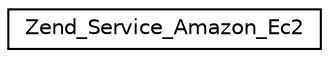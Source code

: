 digraph G
{
  edge [fontname="Helvetica",fontsize="10",labelfontname="Helvetica",labelfontsize="10"];
  node [fontname="Helvetica",fontsize="10",shape=record];
  rankdir="LR";
  Node1 [label="Zend_Service_Amazon_Ec2",height=0.2,width=0.4,color="black", fillcolor="white", style="filled",URL="$class_zend___service___amazon___ec2.html"];
}
